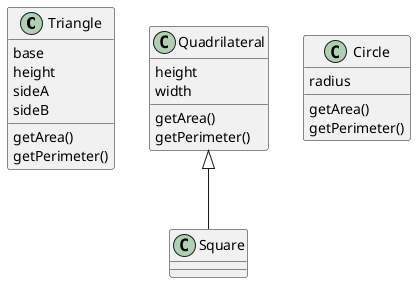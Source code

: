 @startuml
Class Triangle{
    base
    height
    sideA
    sideB

    getArea()
    getPerimeter()
}
Class Square extends Quadrilateral{

}

Class Quadrilateral{
    height
    width

    getArea()
    getPerimeter()
}

Class Circle{
    radius

    getArea()
    getPerimeter()
}



@enduml